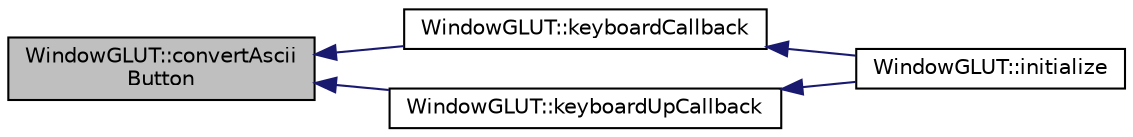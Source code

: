 digraph "WindowGLUT::convertAsciiButton"
{
 // INTERACTIVE_SVG=YES
  edge [fontname="Helvetica",fontsize="10",labelfontname="Helvetica",labelfontsize="10"];
  node [fontname="Helvetica",fontsize="10",shape=record];
  rankdir="LR";
  Node1 [label="WindowGLUT::convertAscii\lButton",height=0.2,width=0.4,color="black", fillcolor="grey75", style="filled" fontcolor="black"];
  Node1 -> Node2 [dir="back",color="midnightblue",fontsize="10",style="solid",fontname="Helvetica"];
  Node2 [label="WindowGLUT::keyboardCallback",height=0.2,width=0.4,color="black", fillcolor="white", style="filled",URL="$class_window_g_l_u_t.html#abf1f978f4b71c0158d583bf6632856fa"];
  Node2 -> Node3 [dir="back",color="midnightblue",fontsize="10",style="solid",fontname="Helvetica"];
  Node3 [label="WindowGLUT::initialize",height=0.2,width=0.4,color="black", fillcolor="white", style="filled",URL="$class_window_g_l_u_t.html#a23e784b4d08d5aa9d35af5a627a0d1cb"];
  Node1 -> Node4 [dir="back",color="midnightblue",fontsize="10",style="solid",fontname="Helvetica"];
  Node4 [label="WindowGLUT::keyboardUpCallback",height=0.2,width=0.4,color="black", fillcolor="white", style="filled",URL="$class_window_g_l_u_t.html#af4b3851b0ee7b561f1874ad7b1334307"];
  Node4 -> Node3 [dir="back",color="midnightblue",fontsize="10",style="solid",fontname="Helvetica"];
}
